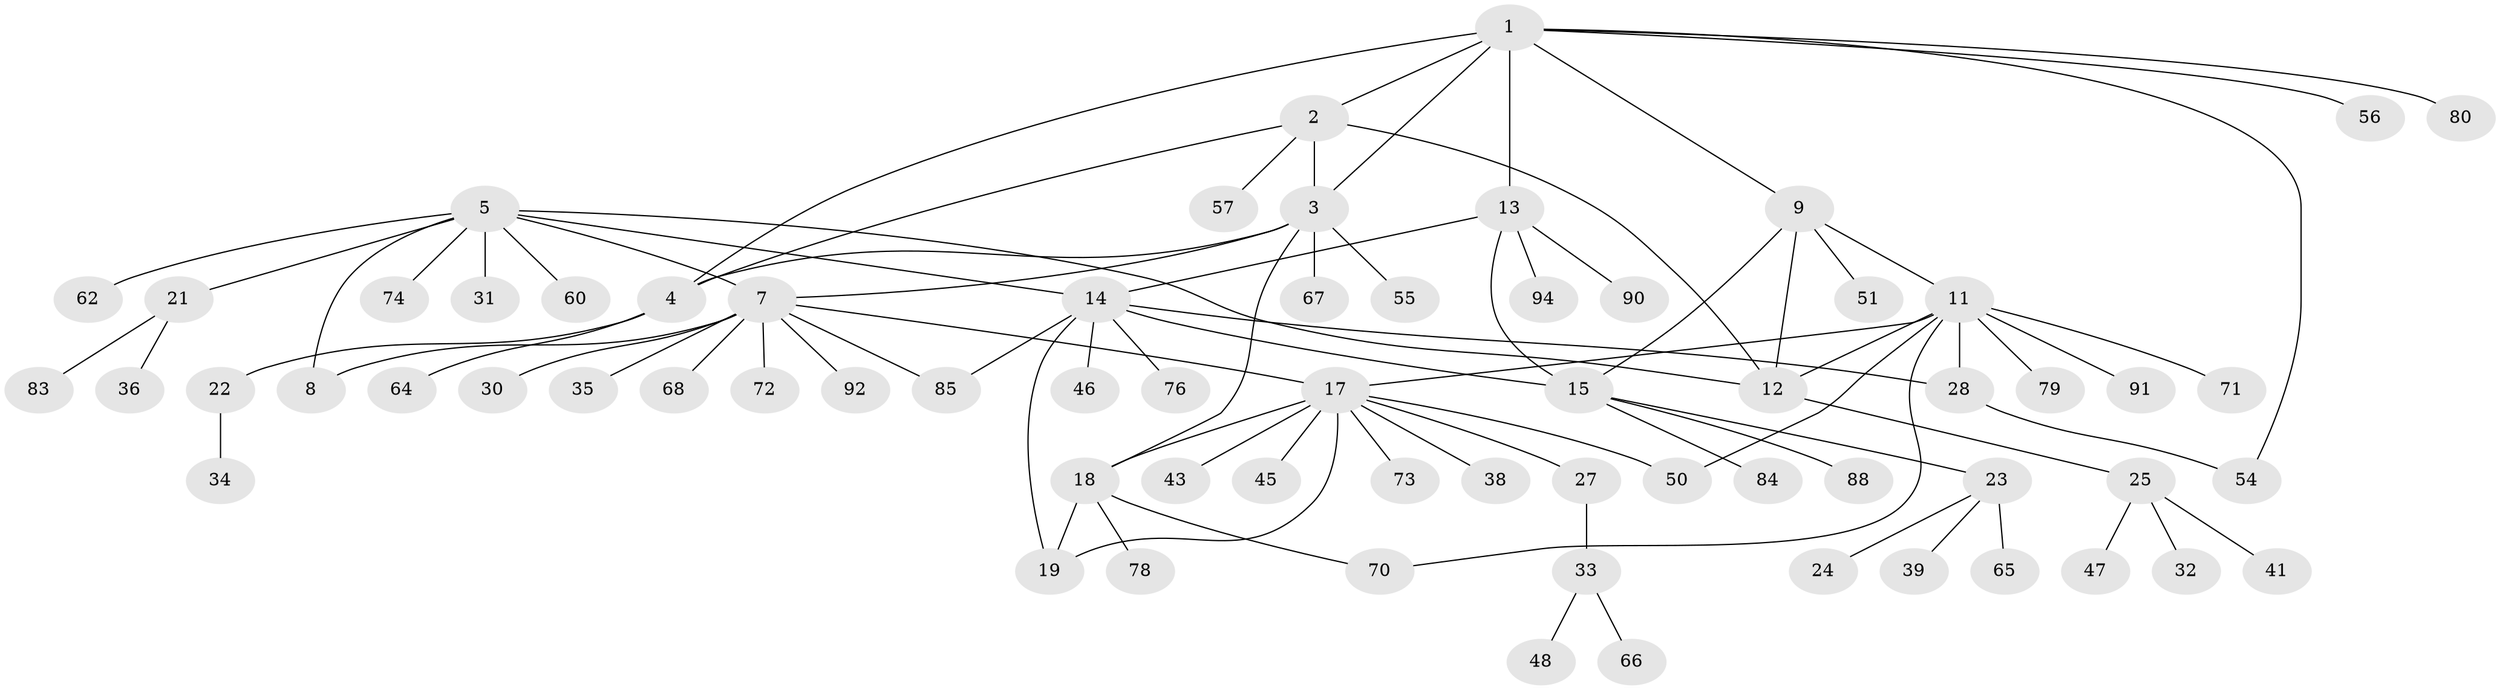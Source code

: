 // original degree distribution, {8: 0.02127659574468085, 5: 0.05319148936170213, 7: 0.05319148936170213, 6: 0.0425531914893617, 12: 0.010638297872340425, 3: 0.07446808510638298, 4: 0.02127659574468085, 10: 0.010638297872340425, 11: 0.010638297872340425, 1: 0.5319148936170213, 2: 0.1702127659574468}
// Generated by graph-tools (version 1.1) at 2025/11/02/27/25 16:11:29]
// undirected, 68 vertices, 86 edges
graph export_dot {
graph [start="1"]
  node [color=gray90,style=filled];
  1 [super="+49"];
  2;
  3 [super="+52"];
  4 [super="+59"];
  5 [super="+6"];
  7 [super="+44"];
  8;
  9 [super="+10"];
  11 [super="+69"];
  12 [super="+61"];
  13 [super="+37"];
  14 [super="+75"];
  15 [super="+16"];
  17 [super="+20"];
  18 [super="+26"];
  19 [super="+42"];
  21 [super="+29"];
  22 [super="+93"];
  23 [super="+87"];
  24;
  25 [super="+63"];
  27;
  28;
  30;
  31;
  32 [super="+40"];
  33 [super="+53"];
  34;
  35;
  36;
  38 [super="+81"];
  39 [super="+77"];
  41;
  43;
  45 [super="+82"];
  46;
  47;
  48;
  50;
  51 [super="+89"];
  54;
  55;
  56 [super="+58"];
  57;
  60;
  62;
  64;
  65;
  66;
  67;
  68;
  70;
  71;
  72;
  73;
  74;
  76;
  78;
  79;
  80;
  83;
  84 [super="+86"];
  85;
  88;
  90;
  91;
  92;
  94;
  1 -- 2;
  1 -- 3;
  1 -- 4;
  1 -- 13 [weight=2];
  1 -- 54;
  1 -- 80;
  1 -- 56;
  1 -- 9;
  2 -- 3;
  2 -- 4;
  2 -- 12;
  2 -- 57;
  3 -- 4;
  3 -- 7;
  3 -- 18;
  3 -- 55;
  3 -- 67;
  4 -- 22;
  4 -- 64;
  5 -- 7 [weight=2];
  5 -- 8 [weight=2];
  5 -- 21;
  5 -- 31;
  5 -- 62;
  5 -- 60;
  5 -- 74;
  5 -- 12;
  5 -- 14;
  7 -- 8;
  7 -- 17;
  7 -- 30;
  7 -- 35;
  7 -- 68;
  7 -- 72;
  7 -- 85;
  7 -- 92;
  9 -- 11 [weight=2];
  9 -- 12 [weight=2];
  9 -- 51;
  9 -- 15;
  11 -- 12;
  11 -- 28;
  11 -- 50;
  11 -- 70;
  11 -- 71;
  11 -- 79;
  11 -- 17;
  11 -- 91;
  12 -- 25;
  13 -- 14;
  13 -- 15 [weight=2];
  13 -- 90;
  13 -- 94;
  14 -- 15 [weight=2];
  14 -- 19 [weight=2];
  14 -- 28;
  14 -- 46;
  14 -- 76;
  14 -- 85;
  15 -- 23;
  15 -- 84;
  15 -- 88;
  17 -- 18 [weight=2];
  17 -- 19 [weight=2];
  17 -- 27;
  17 -- 38;
  17 -- 50;
  17 -- 73;
  17 -- 43;
  17 -- 45;
  18 -- 19;
  18 -- 70;
  18 -- 78;
  21 -- 83;
  21 -- 36;
  22 -- 34;
  23 -- 24;
  23 -- 39;
  23 -- 65;
  25 -- 32;
  25 -- 41;
  25 -- 47;
  27 -- 33;
  28 -- 54;
  33 -- 48;
  33 -- 66;
}
